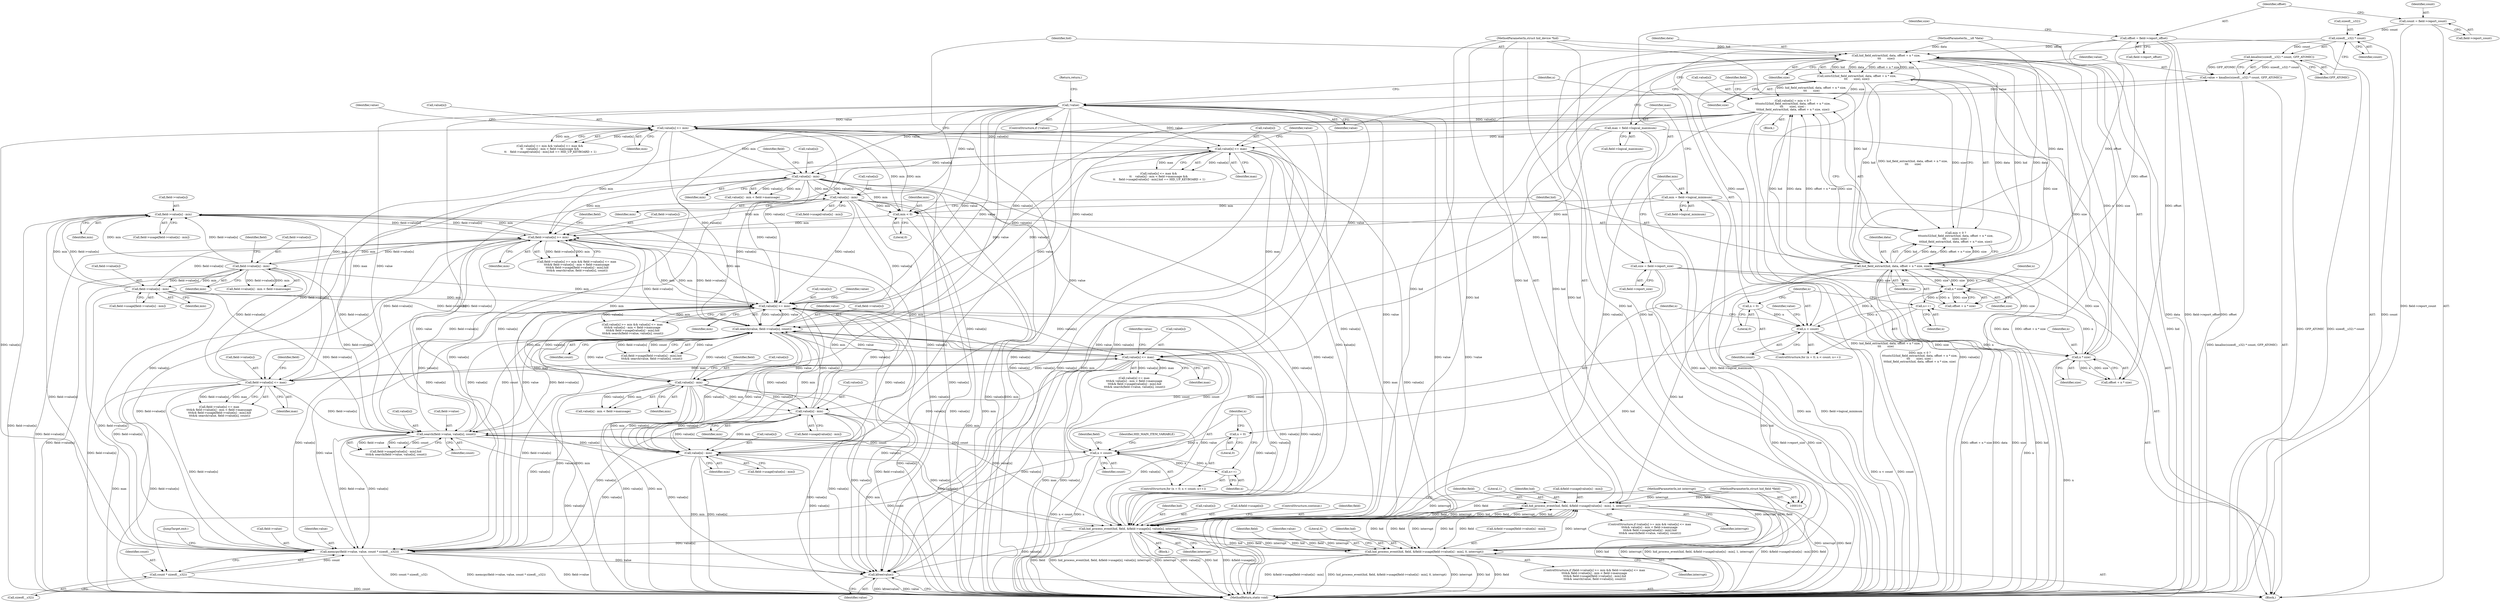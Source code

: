 digraph "0_linux_50220dead1650609206efe91f0cc116132d59b3f@API" {
"1000402" [label="(Call,kfree(value))"];
"1000392" [label="(Call,memcpy(field->value, value, count * sizeof(__s32)))"];
"1000325" [label="(Call,field->value[n] - min)"];
"1000285" [label="(Call,field->value[n] - min)"];
"1000276" [label="(Call,field->value[n] <= max)"];
"1000268" [label="(Call,field->value[n] >= min)"];
"1000309" [label="(Call,search(value, field->value[n], count))"];
"1000342" [label="(Call,value[n] <= max)"];
"1000148" [label="(Call,!value)"];
"1000139" [label="(Call,value = kmalloc(sizeof(__s32) * count, GFP_ATOMIC))"];
"1000141" [label="(Call,kmalloc(sizeof(__s32) * count, GFP_ATOMIC))"];
"1000142" [label="(Call,sizeof(__s32) * count)"];
"1000109" [label="(Call,count = field->report_count)"];
"1000336" [label="(Call,value[n] >= min)"];
"1000363" [label="(Call,value[n] - min)"];
"1000349" [label="(Call,value[n] - min)"];
"1000225" [label="(Call,value[n] - min)"];
"1000211" [label="(Call,value[n] - min)"];
"1000204" [label="(Call,value[n] <= max)"];
"1000198" [label="(Call,value[n] >= min)"];
"1000161" [label="(Call,value[n] = min < 0 ?\n\t\t\tsnto32(hid_field_extract(hid, data, offset + n * size,\n\t\t\t       size), size) :\n\t\t\thid_field_extract(hid, data, offset + n * size, size))"];
"1000169" [label="(Call,snto32(hid_field_extract(hid, data, offset + n * size,\n\t\t\t       size), size))"];
"1000170" [label="(Call,hid_field_extract(hid, data, offset + n * size,\n\t\t\t       size))"];
"1000180" [label="(Call,hid_field_extract(hid, data, offset + n * size, size))"];
"1000102" [label="(MethodParameterIn,struct hid_device *hid)"];
"1000104" [label="(MethodParameterIn,__u8 *data)"];
"1000115" [label="(Call,offset = field->report_offset)"];
"1000185" [label="(Call,n * size)"];
"1000155" [label="(Call,n < count)"];
"1000158" [label="(Call,n++)"];
"1000175" [label="(Call,n * size)"];
"1000121" [label="(Call,size = field->report_size)"];
"1000152" [label="(Call,n = 0)"];
"1000166" [label="(Call,min < 0)"];
"1000127" [label="(Call,min = field->logical_minimum)"];
"1000133" [label="(Call,max = field->logical_maximum)"];
"1000369" [label="(Call,search(field->value, value[n], count))"];
"1000301" [label="(Call,field->value[n] - min)"];
"1000239" [label="(Call,n < count)"];
"1000236" [label="(Call,n = 0)"];
"1000242" [label="(Call,n++)"];
"1000252" [label="(Call,hid_process_event(hid, field, &field->usage[n], value[n], interrupt))"];
"1000377" [label="(Call,hid_process_event(hid, field, &field->usage[value[n] - min], 1, interrupt))"];
"1000317" [label="(Call,hid_process_event(hid, field, &field->usage[field->value[n] - min], 0, interrupt))"];
"1000103" [label="(MethodParameterIn,struct hid_field *field)"];
"1000105" [label="(MethodParameterIn,int interrupt)"];
"1000385" [label="(Call,value[n] - min)"];
"1000397" [label="(Call,count * sizeof(__s32))"];
"1000204" [label="(Call,value[n] <= max)"];
"1000104" [label="(MethodParameterIn,__u8 *data)"];
"1000110" [label="(Identifier,count)"];
"1000340" [label="(Identifier,min)"];
"1000225" [label="(Call,value[n] - min)"];
"1000276" [label="(Call,field->value[n] <= max)"];
"1000172" [label="(Identifier,data)"];
"1000178" [label="(Identifier,size)"];
"1000103" [label="(MethodParameterIn,struct hid_field *field)"];
"1000268" [label="(Call,field->value[n] >= min)"];
"1000180" [label="(Call,hid_field_extract(hid, data, offset + n * size, size))"];
"1000251" [label="(Block,)"];
"1000105" [label="(MethodParameterIn,int interrupt)"];
"1000162" [label="(Call,value[n])"];
"1000351" [label="(Identifier,value)"];
"1000116" [label="(Identifier,offset)"];
"1000194" [label="(Identifier,field)"];
"1000175" [label="(Call,n * size)"];
"1000198" [label="(Call,value[n] >= min)"];
"1000215" [label="(Identifier,min)"];
"1000122" [label="(Identifier,size)"];
"1000176" [label="(Identifier,n)"];
"1000242" [label="(Call,n++)"];
"1000334" [label="(ControlStructure,if (value[n] >= min && value[n] <= max\n\t\t\t&& value[n] - min < field->maxusage\n \t\t\t&& field->usage[value[n] - min].hid\n \t\t\t&& search(field->value, value[n], count)))"];
"1000378" [label="(Identifier,hid)"];
"1000150" [label="(Return,return;)"];
"1000397" [label="(Call,count * sizeof(__s32))"];
"1000212" [label="(Call,value[n])"];
"1000253" [label="(Identifier,hid)"];
"1000188" [label="(Identifier,size)"];
"1000355" [label="(Identifier,field)"];
"1000181" [label="(Identifier,hid)"];
"1000403" [label="(Identifier,value)"];
"1000311" [label="(Call,field->value[n])"];
"1000321" [label="(Call,field->usage[field->value[n] - min])"];
"1000226" [label="(Call,value[n])"];
"1000275" [label="(Call,field->value[n] <= max\n\t\t\t&& field->value[n] - min < field->maxusage\n \t\t\t&& field->usage[field->value[n] - min].hid\n \t\t\t&& search(value, field->value[n], count))"];
"1000285" [label="(Call,field->value[n] - min)"];
"1000377" [label="(Call,hid_process_event(hid, field, &field->usage[value[n] - min], 1, interrupt))"];
"1000154" [label="(Literal,0)"];
"1000182" [label="(Identifier,data)"];
"1000320" [label="(Call,&field->usage[field->value[n] - min])"];
"1000152" [label="(Call,n = 0)"];
"1000243" [label="(Identifier,n)"];
"1000316" [label="(Identifier,count)"];
"1000367" [label="(Identifier,min)"];
"1000165" [label="(Call,min < 0 ?\n\t\t\tsnto32(hid_field_extract(hid, data, offset + n * size,\n\t\t\t       size), size) :\n\t\t\thid_field_extract(hid, data, offset + n * size, size))"];
"1000240" [label="(Identifier,n)"];
"1000309" [label="(Call,search(value, field->value[n], count))"];
"1000331" [label="(Identifier,min)"];
"1000247" [label="(Identifier,HID_MAIN_ITEM_VARIABLE)"];
"1000279" [label="(Identifier,field)"];
"1000121" [label="(Call,size = field->report_size)"];
"1000342" [label="(Call,value[n] <= max)"];
"1000151" [label="(ControlStructure,for (n = 0; n < count; n++))"];
"1000148" [label="(Call,!value)"];
"1000147" [label="(ControlStructure,if (!value))"];
"1000239" [label="(Call,n < count)"];
"1000319" [label="(Identifier,field)"];
"1000326" [label="(Call,field->value[n])"];
"1000145" [label="(Identifier,count)"];
"1000106" [label="(Block,)"];
"1000359" [label="(Call,field->usage[value[n] - min])"];
"1000177" [label="(Identifier,size)"];
"1000146" [label="(Identifier,GFP_ATOMIC)"];
"1000115" [label="(Call,offset = field->report_offset)"];
"1000401" [label="(JumpTarget,exit:)"];
"1000168" [label="(Literal,0)"];
"1000357" [label="(Call,field->usage[value[n] - min].hid\n \t\t\t&& search(field->value, value[n], count))"];
"1000161" [label="(Call,value[n] = min < 0 ?\n\t\t\tsnto32(hid_field_extract(hid, data, offset + n * size,\n\t\t\t       size), size) :\n\t\t\thid_field_extract(hid, data, offset + n * size, size))"];
"1000286" [label="(Call,field->value[n])"];
"1000156" [label="(Identifier,n)"];
"1000111" [label="(Call,field->report_count)"];
"1000133" [label="(Call,max = field->logical_maximum)"];
"1000269" [label="(Call,field->value[n])"];
"1000149" [label="(Identifier,value)"];
"1000370" [label="(Call,field->value)"];
"1000139" [label="(Call,value = kmalloc(sizeof(__s32) * count, GFP_ATOMIC))"];
"1000267" [label="(Call,field->value[n] >= min && field->value[n] <= max\n\t\t\t&& field->value[n] - min < field->maxusage\n \t\t\t&& field->usage[field->value[n] - min].hid\n \t\t\t&& search(value, field->value[n], count))"];
"1000338" [label="(Identifier,value)"];
"1000163" [label="(Identifier,value)"];
"1000392" [label="(Call,memcpy(field->value, value, count * sizeof(__s32)))"];
"1000155" [label="(Call,n < count)"];
"1000203" [label="(Call,value[n] <= max &&\n\t\t    value[n] - min < field->maxusage &&\n \t\t    field->usage[value[n] - min].hid == HID_UP_KEYBOARD + 1)"];
"1000350" [label="(Call,value[n])"];
"1000297" [label="(Call,field->usage[field->value[n] - min])"];
"1000396" [label="(Identifier,value)"];
"1000295" [label="(Call,field->usage[field->value[n] - min].hid\n \t\t\t&& search(value, field->value[n], count))"];
"1000332" [label="(Literal,0)"];
"1000333" [label="(Identifier,interrupt)"];
"1000206" [label="(Identifier,value)"];
"1000318" [label="(Identifier,hid)"];
"1000153" [label="(Identifier,n)"];
"1000236" [label="(Call,n = 0)"];
"1000277" [label="(Call,field->value[n])"];
"1000187" [label="(Identifier,size)"];
"1000343" [label="(Call,value[n])"];
"1000282" [label="(Identifier,max)"];
"1000158" [label="(Call,n++)"];
"1000363" [label="(Call,value[n] - min)"];
"1000335" [label="(Call,value[n] >= min && value[n] <= max\n\t\t\t&& value[n] - min < field->maxusage\n \t\t\t&& field->usage[value[n] - min].hid\n \t\t\t&& search(field->value, value[n], count))"];
"1000274" [label="(Identifier,min)"];
"1000380" [label="(Call,&field->usage[value[n] - min])"];
"1000221" [label="(Call,field->usage[value[n] - min])"];
"1000140" [label="(Identifier,value)"];
"1000171" [label="(Identifier,hid)"];
"1000266" [label="(ControlStructure,if (field->value[n] >= min && field->value[n] <= max\n\t\t\t&& field->value[n] - min < field->maxusage\n \t\t\t&& field->usage[field->value[n] - min].hid\n \t\t\t&& search(value, field->value[n], count)))"];
"1000235" [label="(ControlStructure,for (n = 0; n < count; n++))"];
"1000325" [label="(Call,field->value[n] - min)"];
"1000129" [label="(Call,field->logical_minimum)"];
"1000238" [label="(Literal,0)"];
"1000135" [label="(Call,field->logical_maximum)"];
"1000376" [label="(Identifier,count)"];
"1000261" [label="(Call,value[n])"];
"1000353" [label="(Identifier,min)"];
"1000197" [label="(Call,value[n] >= min && value[n] <= max &&\n\t\t    value[n] - min < field->maxusage &&\n \t\t    field->usage[value[n] - min].hid == HID_UP_KEYBOARD + 1)"];
"1000307" [label="(Identifier,min)"];
"1000369" [label="(Call,search(field->value, value[n], count))"];
"1000264" [label="(Identifier,interrupt)"];
"1000117" [label="(Call,field->report_offset)"];
"1000229" [label="(Identifier,min)"];
"1000166" [label="(Call,min < 0)"];
"1000398" [label="(Identifier,count)"];
"1000348" [label="(Call,value[n] - min < field->maxusage)"];
"1000341" [label="(Call,value[n] <= max\n\t\t\t&& value[n] - min < field->maxusage\n \t\t\t&& field->usage[value[n] - min].hid\n \t\t\t&& search(field->value, value[n], count))"];
"1000143" [label="(Call,sizeof(__s32))"];
"1000170" [label="(Call,hid_field_extract(hid, data, offset + n * size,\n\t\t\t       size))"];
"1000293" [label="(Identifier,field)"];
"1000186" [label="(Identifier,n)"];
"1000128" [label="(Identifier,min)"];
"1000389" [label="(Identifier,min)"];
"1000379" [label="(Identifier,field)"];
"1000160" [label="(Block,)"];
"1000301" [label="(Call,field->value[n] - min)"];
"1000241" [label="(Identifier,count)"];
"1000346" [label="(Identifier,max)"];
"1000208" [label="(Identifier,max)"];
"1000381" [label="(Call,field->usage[value[n] - min])"];
"1000349" [label="(Call,value[n] - min)"];
"1000185" [label="(Call,n * size)"];
"1000157" [label="(Identifier,count)"];
"1000211" [label="(Call,value[n] - min)"];
"1000179" [label="(Identifier,size)"];
"1000394" [label="(Identifier,field)"];
"1000393" [label="(Call,field->value)"];
"1000288" [label="(Identifier,field)"];
"1000183" [label="(Call,offset + n * size)"];
"1000317" [label="(Call,hid_process_event(hid, field, &field->usage[field->value[n] - min], 0, interrupt))"];
"1000373" [label="(Call,value[n])"];
"1000255" [label="(Call,&field->usage[n])"];
"1000336" [label="(Call,value[n] >= min)"];
"1000402" [label="(Call,kfree(value))"];
"1000291" [label="(Identifier,min)"];
"1000399" [label="(Call,sizeof(__s32))"];
"1000310" [label="(Identifier,value)"];
"1000265" [label="(ControlStructure,continue;)"];
"1000202" [label="(Identifier,min)"];
"1000169" [label="(Call,snto32(hid_field_extract(hid, data, offset + n * size,\n\t\t\t       size), size))"];
"1000199" [label="(Call,value[n])"];
"1000404" [label="(MethodReturn,static void)"];
"1000205" [label="(Call,value[n])"];
"1000386" [label="(Call,value[n])"];
"1000284" [label="(Call,field->value[n] - min < field->maxusage)"];
"1000102" [label="(MethodParameterIn,struct hid_device *hid)"];
"1000391" [label="(Identifier,interrupt)"];
"1000390" [label="(Literal,1)"];
"1000337" [label="(Call,value[n])"];
"1000210" [label="(Call,value[n] - min < field->maxusage)"];
"1000237" [label="(Identifier,n)"];
"1000142" [label="(Call,sizeof(__s32) * count)"];
"1000159" [label="(Identifier,n)"];
"1000344" [label="(Identifier,value)"];
"1000127" [label="(Call,min = field->logical_minimum)"];
"1000109" [label="(Call,count = field->report_count)"];
"1000252" [label="(Call,hid_process_event(hid, field, &field->usage[n], value[n], interrupt))"];
"1000217" [label="(Identifier,field)"];
"1000213" [label="(Identifier,value)"];
"1000123" [label="(Call,field->report_size)"];
"1000141" [label="(Call,kmalloc(sizeof(__s32) * count, GFP_ATOMIC))"];
"1000302" [label="(Call,field->value[n])"];
"1000254" [label="(Identifier,field)"];
"1000385" [label="(Call,value[n] - min)"];
"1000173" [label="(Call,offset + n * size)"];
"1000167" [label="(Identifier,min)"];
"1000364" [label="(Call,value[n])"];
"1000134" [label="(Identifier,max)"];
"1000402" -> "1000106"  [label="AST: "];
"1000402" -> "1000403"  [label="CFG: "];
"1000403" -> "1000402"  [label="AST: "];
"1000404" -> "1000402"  [label="CFG: "];
"1000402" -> "1000404"  [label="DDG: kfree(value)"];
"1000402" -> "1000404"  [label="DDG: value"];
"1000392" -> "1000402"  [label="DDG: value"];
"1000342" -> "1000402"  [label="DDG: value[n]"];
"1000363" -> "1000402"  [label="DDG: value[n]"];
"1000225" -> "1000402"  [label="DDG: value[n]"];
"1000349" -> "1000402"  [label="DDG: value[n]"];
"1000211" -> "1000402"  [label="DDG: value[n]"];
"1000198" -> "1000402"  [label="DDG: value[n]"];
"1000204" -> "1000402"  [label="DDG: value[n]"];
"1000161" -> "1000402"  [label="DDG: value[n]"];
"1000336" -> "1000402"  [label="DDG: value[n]"];
"1000369" -> "1000402"  [label="DDG: value[n]"];
"1000148" -> "1000402"  [label="DDG: value"];
"1000252" -> "1000402"  [label="DDG: value[n]"];
"1000385" -> "1000402"  [label="DDG: value[n]"];
"1000392" -> "1000106"  [label="AST: "];
"1000392" -> "1000397"  [label="CFG: "];
"1000393" -> "1000392"  [label="AST: "];
"1000396" -> "1000392"  [label="AST: "];
"1000397" -> "1000392"  [label="AST: "];
"1000401" -> "1000392"  [label="CFG: "];
"1000392" -> "1000404"  [label="DDG: count * sizeof(__s32)"];
"1000392" -> "1000404"  [label="DDG: memcpy(field->value, value, count * sizeof(__s32))"];
"1000392" -> "1000404"  [label="DDG: field->value"];
"1000325" -> "1000392"  [label="DDG: field->value[n]"];
"1000285" -> "1000392"  [label="DDG: field->value[n]"];
"1000369" -> "1000392"  [label="DDG: field->value"];
"1000369" -> "1000392"  [label="DDG: value[n]"];
"1000309" -> "1000392"  [label="DDG: field->value[n]"];
"1000309" -> "1000392"  [label="DDG: value"];
"1000268" -> "1000392"  [label="DDG: field->value[n]"];
"1000301" -> "1000392"  [label="DDG: field->value[n]"];
"1000276" -> "1000392"  [label="DDG: field->value[n]"];
"1000342" -> "1000392"  [label="DDG: value[n]"];
"1000363" -> "1000392"  [label="DDG: value[n]"];
"1000225" -> "1000392"  [label="DDG: value[n]"];
"1000349" -> "1000392"  [label="DDG: value[n]"];
"1000211" -> "1000392"  [label="DDG: value[n]"];
"1000198" -> "1000392"  [label="DDG: value[n]"];
"1000204" -> "1000392"  [label="DDG: value[n]"];
"1000161" -> "1000392"  [label="DDG: value[n]"];
"1000336" -> "1000392"  [label="DDG: value[n]"];
"1000148" -> "1000392"  [label="DDG: value"];
"1000252" -> "1000392"  [label="DDG: value[n]"];
"1000385" -> "1000392"  [label="DDG: value[n]"];
"1000397" -> "1000392"  [label="DDG: count"];
"1000325" -> "1000321"  [label="AST: "];
"1000325" -> "1000331"  [label="CFG: "];
"1000326" -> "1000325"  [label="AST: "];
"1000331" -> "1000325"  [label="AST: "];
"1000321" -> "1000325"  [label="CFG: "];
"1000325" -> "1000404"  [label="DDG: field->value[n]"];
"1000325" -> "1000268"  [label="DDG: field->value[n]"];
"1000285" -> "1000325"  [label="DDG: field->value[n]"];
"1000285" -> "1000325"  [label="DDG: min"];
"1000309" -> "1000325"  [label="DDG: field->value[n]"];
"1000268" -> "1000325"  [label="DDG: field->value[n]"];
"1000268" -> "1000325"  [label="DDG: min"];
"1000301" -> "1000325"  [label="DDG: field->value[n]"];
"1000301" -> "1000325"  [label="DDG: min"];
"1000276" -> "1000325"  [label="DDG: field->value[n]"];
"1000325" -> "1000336"  [label="DDG: min"];
"1000325" -> "1000369"  [label="DDG: field->value[n]"];
"1000285" -> "1000284"  [label="AST: "];
"1000285" -> "1000291"  [label="CFG: "];
"1000286" -> "1000285"  [label="AST: "];
"1000291" -> "1000285"  [label="AST: "];
"1000293" -> "1000285"  [label="CFG: "];
"1000285" -> "1000404"  [label="DDG: field->value[n]"];
"1000285" -> "1000268"  [label="DDG: field->value[n]"];
"1000285" -> "1000284"  [label="DDG: field->value[n]"];
"1000285" -> "1000284"  [label="DDG: min"];
"1000276" -> "1000285"  [label="DDG: field->value[n]"];
"1000268" -> "1000285"  [label="DDG: min"];
"1000285" -> "1000301"  [label="DDG: field->value[n]"];
"1000285" -> "1000301"  [label="DDG: min"];
"1000285" -> "1000336"  [label="DDG: min"];
"1000285" -> "1000369"  [label="DDG: field->value[n]"];
"1000276" -> "1000275"  [label="AST: "];
"1000276" -> "1000282"  [label="CFG: "];
"1000277" -> "1000276"  [label="AST: "];
"1000282" -> "1000276"  [label="AST: "];
"1000288" -> "1000276"  [label="CFG: "];
"1000275" -> "1000276"  [label="CFG: "];
"1000276" -> "1000404"  [label="DDG: max"];
"1000276" -> "1000404"  [label="DDG: field->value[n]"];
"1000276" -> "1000268"  [label="DDG: field->value[n]"];
"1000276" -> "1000275"  [label="DDG: field->value[n]"];
"1000276" -> "1000275"  [label="DDG: max"];
"1000268" -> "1000276"  [label="DDG: field->value[n]"];
"1000133" -> "1000276"  [label="DDG: max"];
"1000204" -> "1000276"  [label="DDG: max"];
"1000342" -> "1000276"  [label="DDG: max"];
"1000276" -> "1000342"  [label="DDG: max"];
"1000276" -> "1000369"  [label="DDG: field->value[n]"];
"1000268" -> "1000267"  [label="AST: "];
"1000268" -> "1000274"  [label="CFG: "];
"1000269" -> "1000268"  [label="AST: "];
"1000274" -> "1000268"  [label="AST: "];
"1000279" -> "1000268"  [label="CFG: "];
"1000267" -> "1000268"  [label="CFG: "];
"1000268" -> "1000404"  [label="DDG: field->value[n]"];
"1000268" -> "1000267"  [label="DDG: field->value[n]"];
"1000268" -> "1000267"  [label="DDG: min"];
"1000309" -> "1000268"  [label="DDG: field->value[n]"];
"1000301" -> "1000268"  [label="DDG: field->value[n]"];
"1000385" -> "1000268"  [label="DDG: min"];
"1000349" -> "1000268"  [label="DDG: min"];
"1000363" -> "1000268"  [label="DDG: min"];
"1000336" -> "1000268"  [label="DDG: min"];
"1000211" -> "1000268"  [label="DDG: min"];
"1000127" -> "1000268"  [label="DDG: min"];
"1000198" -> "1000268"  [label="DDG: min"];
"1000225" -> "1000268"  [label="DDG: min"];
"1000166" -> "1000268"  [label="DDG: min"];
"1000268" -> "1000336"  [label="DDG: min"];
"1000268" -> "1000369"  [label="DDG: field->value[n]"];
"1000309" -> "1000295"  [label="AST: "];
"1000309" -> "1000316"  [label="CFG: "];
"1000310" -> "1000309"  [label="AST: "];
"1000311" -> "1000309"  [label="AST: "];
"1000316" -> "1000309"  [label="AST: "];
"1000295" -> "1000309"  [label="CFG: "];
"1000309" -> "1000404"  [label="DDG: field->value[n]"];
"1000309" -> "1000239"  [label="DDG: count"];
"1000309" -> "1000252"  [label="DDG: value"];
"1000309" -> "1000295"  [label="DDG: value"];
"1000309" -> "1000295"  [label="DDG: field->value[n]"];
"1000309" -> "1000295"  [label="DDG: count"];
"1000342" -> "1000309"  [label="DDG: value[n]"];
"1000363" -> "1000309"  [label="DDG: value[n]"];
"1000225" -> "1000309"  [label="DDG: value[n]"];
"1000349" -> "1000309"  [label="DDG: value[n]"];
"1000211" -> "1000309"  [label="DDG: value[n]"];
"1000198" -> "1000309"  [label="DDG: value[n]"];
"1000204" -> "1000309"  [label="DDG: value[n]"];
"1000161" -> "1000309"  [label="DDG: value[n]"];
"1000336" -> "1000309"  [label="DDG: value[n]"];
"1000369" -> "1000309"  [label="DDG: value[n]"];
"1000148" -> "1000309"  [label="DDG: value"];
"1000252" -> "1000309"  [label="DDG: value[n]"];
"1000385" -> "1000309"  [label="DDG: value[n]"];
"1000301" -> "1000309"  [label="DDG: field->value[n]"];
"1000239" -> "1000309"  [label="DDG: count"];
"1000309" -> "1000336"  [label="DDG: value"];
"1000309" -> "1000342"  [label="DDG: value"];
"1000309" -> "1000349"  [label="DDG: value"];
"1000309" -> "1000363"  [label="DDG: value"];
"1000309" -> "1000369"  [label="DDG: field->value[n]"];
"1000309" -> "1000369"  [label="DDG: value"];
"1000309" -> "1000369"  [label="DDG: count"];
"1000309" -> "1000385"  [label="DDG: value"];
"1000342" -> "1000341"  [label="AST: "];
"1000342" -> "1000346"  [label="CFG: "];
"1000343" -> "1000342"  [label="AST: "];
"1000346" -> "1000342"  [label="AST: "];
"1000351" -> "1000342"  [label="CFG: "];
"1000341" -> "1000342"  [label="CFG: "];
"1000342" -> "1000404"  [label="DDG: value[n]"];
"1000342" -> "1000404"  [label="DDG: max"];
"1000342" -> "1000252"  [label="DDG: value[n]"];
"1000342" -> "1000336"  [label="DDG: value[n]"];
"1000342" -> "1000341"  [label="DDG: value[n]"];
"1000342" -> "1000341"  [label="DDG: max"];
"1000148" -> "1000342"  [label="DDG: value"];
"1000336" -> "1000342"  [label="DDG: value[n]"];
"1000133" -> "1000342"  [label="DDG: max"];
"1000204" -> "1000342"  [label="DDG: max"];
"1000342" -> "1000349"  [label="DDG: value[n]"];
"1000342" -> "1000385"  [label="DDG: value[n]"];
"1000148" -> "1000147"  [label="AST: "];
"1000148" -> "1000149"  [label="CFG: "];
"1000149" -> "1000148"  [label="AST: "];
"1000150" -> "1000148"  [label="CFG: "];
"1000153" -> "1000148"  [label="CFG: "];
"1000148" -> "1000404"  [label="DDG: value"];
"1000148" -> "1000404"  [label="DDG: !value"];
"1000139" -> "1000148"  [label="DDG: value"];
"1000148" -> "1000198"  [label="DDG: value"];
"1000148" -> "1000204"  [label="DDG: value"];
"1000148" -> "1000211"  [label="DDG: value"];
"1000148" -> "1000225"  [label="DDG: value"];
"1000148" -> "1000252"  [label="DDG: value"];
"1000148" -> "1000336"  [label="DDG: value"];
"1000148" -> "1000349"  [label="DDG: value"];
"1000148" -> "1000363"  [label="DDG: value"];
"1000148" -> "1000369"  [label="DDG: value"];
"1000148" -> "1000385"  [label="DDG: value"];
"1000139" -> "1000106"  [label="AST: "];
"1000139" -> "1000141"  [label="CFG: "];
"1000140" -> "1000139"  [label="AST: "];
"1000141" -> "1000139"  [label="AST: "];
"1000149" -> "1000139"  [label="CFG: "];
"1000139" -> "1000404"  [label="DDG: kmalloc(sizeof(__s32) * count, GFP_ATOMIC)"];
"1000141" -> "1000139"  [label="DDG: sizeof(__s32) * count"];
"1000141" -> "1000139"  [label="DDG: GFP_ATOMIC"];
"1000141" -> "1000146"  [label="CFG: "];
"1000142" -> "1000141"  [label="AST: "];
"1000146" -> "1000141"  [label="AST: "];
"1000141" -> "1000404"  [label="DDG: sizeof(__s32) * count"];
"1000141" -> "1000404"  [label="DDG: GFP_ATOMIC"];
"1000142" -> "1000141"  [label="DDG: count"];
"1000142" -> "1000145"  [label="CFG: "];
"1000143" -> "1000142"  [label="AST: "];
"1000145" -> "1000142"  [label="AST: "];
"1000146" -> "1000142"  [label="CFG: "];
"1000142" -> "1000404"  [label="DDG: count"];
"1000109" -> "1000142"  [label="DDG: count"];
"1000142" -> "1000155"  [label="DDG: count"];
"1000109" -> "1000106"  [label="AST: "];
"1000109" -> "1000111"  [label="CFG: "];
"1000110" -> "1000109"  [label="AST: "];
"1000111" -> "1000109"  [label="AST: "];
"1000116" -> "1000109"  [label="CFG: "];
"1000109" -> "1000404"  [label="DDG: field->report_count"];
"1000336" -> "1000335"  [label="AST: "];
"1000336" -> "1000340"  [label="CFG: "];
"1000337" -> "1000336"  [label="AST: "];
"1000340" -> "1000336"  [label="AST: "];
"1000344" -> "1000336"  [label="CFG: "];
"1000335" -> "1000336"  [label="CFG: "];
"1000336" -> "1000404"  [label="DDG: min"];
"1000336" -> "1000404"  [label="DDG: value[n]"];
"1000336" -> "1000252"  [label="DDG: value[n]"];
"1000336" -> "1000335"  [label="DDG: value[n]"];
"1000336" -> "1000335"  [label="DDG: min"];
"1000363" -> "1000336"  [label="DDG: value[n]"];
"1000225" -> "1000336"  [label="DDG: value[n]"];
"1000349" -> "1000336"  [label="DDG: value[n]"];
"1000211" -> "1000336"  [label="DDG: value[n]"];
"1000198" -> "1000336"  [label="DDG: value[n]"];
"1000204" -> "1000336"  [label="DDG: value[n]"];
"1000161" -> "1000336"  [label="DDG: value[n]"];
"1000369" -> "1000336"  [label="DDG: value[n]"];
"1000252" -> "1000336"  [label="DDG: value[n]"];
"1000385" -> "1000336"  [label="DDG: value[n]"];
"1000301" -> "1000336"  [label="DDG: min"];
"1000336" -> "1000349"  [label="DDG: min"];
"1000336" -> "1000385"  [label="DDG: value[n]"];
"1000336" -> "1000385"  [label="DDG: min"];
"1000363" -> "1000359"  [label="AST: "];
"1000363" -> "1000367"  [label="CFG: "];
"1000364" -> "1000363"  [label="AST: "];
"1000367" -> "1000363"  [label="AST: "];
"1000359" -> "1000363"  [label="CFG: "];
"1000363" -> "1000404"  [label="DDG: value[n]"];
"1000363" -> "1000404"  [label="DDG: min"];
"1000363" -> "1000252"  [label="DDG: value[n]"];
"1000349" -> "1000363"  [label="DDG: value[n]"];
"1000349" -> "1000363"  [label="DDG: min"];
"1000363" -> "1000369"  [label="DDG: value[n]"];
"1000363" -> "1000385"  [label="DDG: value[n]"];
"1000363" -> "1000385"  [label="DDG: min"];
"1000349" -> "1000348"  [label="AST: "];
"1000349" -> "1000353"  [label="CFG: "];
"1000350" -> "1000349"  [label="AST: "];
"1000353" -> "1000349"  [label="AST: "];
"1000355" -> "1000349"  [label="CFG: "];
"1000349" -> "1000404"  [label="DDG: min"];
"1000349" -> "1000404"  [label="DDG: value[n]"];
"1000349" -> "1000252"  [label="DDG: value[n]"];
"1000349" -> "1000348"  [label="DDG: value[n]"];
"1000349" -> "1000348"  [label="DDG: min"];
"1000349" -> "1000385"  [label="DDG: value[n]"];
"1000349" -> "1000385"  [label="DDG: min"];
"1000225" -> "1000221"  [label="AST: "];
"1000225" -> "1000229"  [label="CFG: "];
"1000226" -> "1000225"  [label="AST: "];
"1000229" -> "1000225"  [label="AST: "];
"1000221" -> "1000225"  [label="CFG: "];
"1000225" -> "1000404"  [label="DDG: value[n]"];
"1000225" -> "1000404"  [label="DDG: min"];
"1000225" -> "1000166"  [label="DDG: min"];
"1000211" -> "1000225"  [label="DDG: value[n]"];
"1000211" -> "1000225"  [label="DDG: min"];
"1000225" -> "1000252"  [label="DDG: value[n]"];
"1000211" -> "1000210"  [label="AST: "];
"1000211" -> "1000215"  [label="CFG: "];
"1000212" -> "1000211"  [label="AST: "];
"1000215" -> "1000211"  [label="AST: "];
"1000217" -> "1000211"  [label="CFG: "];
"1000211" -> "1000404"  [label="DDG: value[n]"];
"1000211" -> "1000404"  [label="DDG: min"];
"1000211" -> "1000166"  [label="DDG: min"];
"1000211" -> "1000210"  [label="DDG: value[n]"];
"1000211" -> "1000210"  [label="DDG: min"];
"1000204" -> "1000211"  [label="DDG: value[n]"];
"1000198" -> "1000211"  [label="DDG: min"];
"1000211" -> "1000252"  [label="DDG: value[n]"];
"1000204" -> "1000203"  [label="AST: "];
"1000204" -> "1000208"  [label="CFG: "];
"1000205" -> "1000204"  [label="AST: "];
"1000208" -> "1000204"  [label="AST: "];
"1000213" -> "1000204"  [label="CFG: "];
"1000203" -> "1000204"  [label="CFG: "];
"1000204" -> "1000404"  [label="DDG: max"];
"1000204" -> "1000404"  [label="DDG: value[n]"];
"1000204" -> "1000203"  [label="DDG: value[n]"];
"1000204" -> "1000203"  [label="DDG: max"];
"1000198" -> "1000204"  [label="DDG: value[n]"];
"1000133" -> "1000204"  [label="DDG: max"];
"1000204" -> "1000252"  [label="DDG: value[n]"];
"1000198" -> "1000197"  [label="AST: "];
"1000198" -> "1000202"  [label="CFG: "];
"1000199" -> "1000198"  [label="AST: "];
"1000202" -> "1000198"  [label="AST: "];
"1000206" -> "1000198"  [label="CFG: "];
"1000197" -> "1000198"  [label="CFG: "];
"1000198" -> "1000404"  [label="DDG: value[n]"];
"1000198" -> "1000404"  [label="DDG: min"];
"1000198" -> "1000166"  [label="DDG: min"];
"1000198" -> "1000197"  [label="DDG: value[n]"];
"1000198" -> "1000197"  [label="DDG: min"];
"1000161" -> "1000198"  [label="DDG: value[n]"];
"1000166" -> "1000198"  [label="DDG: min"];
"1000198" -> "1000252"  [label="DDG: value[n]"];
"1000161" -> "1000160"  [label="AST: "];
"1000161" -> "1000165"  [label="CFG: "];
"1000162" -> "1000161"  [label="AST: "];
"1000165" -> "1000161"  [label="AST: "];
"1000194" -> "1000161"  [label="CFG: "];
"1000161" -> "1000404"  [label="DDG: value[n]"];
"1000161" -> "1000404"  [label="DDG: min < 0 ?\n\t\t\tsnto32(hid_field_extract(hid, data, offset + n * size,\n\t\t\t       size), size) :\n\t\t\thid_field_extract(hid, data, offset + n * size, size)"];
"1000169" -> "1000161"  [label="DDG: hid_field_extract(hid, data, offset + n * size,\n\t\t\t       size)"];
"1000169" -> "1000161"  [label="DDG: size"];
"1000180" -> "1000161"  [label="DDG: hid"];
"1000180" -> "1000161"  [label="DDG: data"];
"1000180" -> "1000161"  [label="DDG: offset + n * size"];
"1000180" -> "1000161"  [label="DDG: size"];
"1000161" -> "1000252"  [label="DDG: value[n]"];
"1000169" -> "1000165"  [label="AST: "];
"1000169" -> "1000179"  [label="CFG: "];
"1000170" -> "1000169"  [label="AST: "];
"1000179" -> "1000169"  [label="AST: "];
"1000165" -> "1000169"  [label="CFG: "];
"1000169" -> "1000404"  [label="DDG: size"];
"1000169" -> "1000404"  [label="DDG: hid_field_extract(hid, data, offset + n * size,\n\t\t\t       size)"];
"1000169" -> "1000165"  [label="DDG: hid_field_extract(hid, data, offset + n * size,\n\t\t\t       size)"];
"1000169" -> "1000165"  [label="DDG: size"];
"1000170" -> "1000169"  [label="DDG: hid"];
"1000170" -> "1000169"  [label="DDG: data"];
"1000170" -> "1000169"  [label="DDG: offset + n * size"];
"1000170" -> "1000169"  [label="DDG: size"];
"1000169" -> "1000175"  [label="DDG: size"];
"1000169" -> "1000185"  [label="DDG: size"];
"1000170" -> "1000178"  [label="CFG: "];
"1000171" -> "1000170"  [label="AST: "];
"1000172" -> "1000170"  [label="AST: "];
"1000173" -> "1000170"  [label="AST: "];
"1000178" -> "1000170"  [label="AST: "];
"1000179" -> "1000170"  [label="CFG: "];
"1000170" -> "1000404"  [label="DDG: data"];
"1000170" -> "1000404"  [label="DDG: offset + n * size"];
"1000170" -> "1000404"  [label="DDG: hid"];
"1000180" -> "1000170"  [label="DDG: hid"];
"1000180" -> "1000170"  [label="DDG: data"];
"1000102" -> "1000170"  [label="DDG: hid"];
"1000104" -> "1000170"  [label="DDG: data"];
"1000115" -> "1000170"  [label="DDG: offset"];
"1000175" -> "1000170"  [label="DDG: n"];
"1000175" -> "1000170"  [label="DDG: size"];
"1000170" -> "1000180"  [label="DDG: hid"];
"1000170" -> "1000180"  [label="DDG: data"];
"1000170" -> "1000252"  [label="DDG: hid"];
"1000170" -> "1000317"  [label="DDG: hid"];
"1000170" -> "1000377"  [label="DDG: hid"];
"1000180" -> "1000165"  [label="AST: "];
"1000180" -> "1000188"  [label="CFG: "];
"1000181" -> "1000180"  [label="AST: "];
"1000182" -> "1000180"  [label="AST: "];
"1000183" -> "1000180"  [label="AST: "];
"1000188" -> "1000180"  [label="AST: "];
"1000165" -> "1000180"  [label="CFG: "];
"1000180" -> "1000404"  [label="DDG: data"];
"1000180" -> "1000404"  [label="DDG: size"];
"1000180" -> "1000404"  [label="DDG: hid"];
"1000180" -> "1000404"  [label="DDG: offset + n * size"];
"1000180" -> "1000175"  [label="DDG: size"];
"1000180" -> "1000165"  [label="DDG: hid"];
"1000180" -> "1000165"  [label="DDG: data"];
"1000180" -> "1000165"  [label="DDG: offset + n * size"];
"1000180" -> "1000165"  [label="DDG: size"];
"1000102" -> "1000180"  [label="DDG: hid"];
"1000104" -> "1000180"  [label="DDG: data"];
"1000115" -> "1000180"  [label="DDG: offset"];
"1000185" -> "1000180"  [label="DDG: n"];
"1000185" -> "1000180"  [label="DDG: size"];
"1000180" -> "1000185"  [label="DDG: size"];
"1000180" -> "1000252"  [label="DDG: hid"];
"1000180" -> "1000317"  [label="DDG: hid"];
"1000180" -> "1000377"  [label="DDG: hid"];
"1000102" -> "1000101"  [label="AST: "];
"1000102" -> "1000404"  [label="DDG: hid"];
"1000102" -> "1000252"  [label="DDG: hid"];
"1000102" -> "1000317"  [label="DDG: hid"];
"1000102" -> "1000377"  [label="DDG: hid"];
"1000104" -> "1000101"  [label="AST: "];
"1000104" -> "1000404"  [label="DDG: data"];
"1000115" -> "1000106"  [label="AST: "];
"1000115" -> "1000117"  [label="CFG: "];
"1000116" -> "1000115"  [label="AST: "];
"1000117" -> "1000115"  [label="AST: "];
"1000122" -> "1000115"  [label="CFG: "];
"1000115" -> "1000404"  [label="DDG: field->report_offset"];
"1000115" -> "1000404"  [label="DDG: offset"];
"1000115" -> "1000173"  [label="DDG: offset"];
"1000115" -> "1000183"  [label="DDG: offset"];
"1000185" -> "1000183"  [label="AST: "];
"1000185" -> "1000187"  [label="CFG: "];
"1000186" -> "1000185"  [label="AST: "];
"1000187" -> "1000185"  [label="AST: "];
"1000183" -> "1000185"  [label="CFG: "];
"1000185" -> "1000404"  [label="DDG: n"];
"1000185" -> "1000158"  [label="DDG: n"];
"1000185" -> "1000183"  [label="DDG: n"];
"1000185" -> "1000183"  [label="DDG: size"];
"1000155" -> "1000185"  [label="DDG: n"];
"1000121" -> "1000185"  [label="DDG: size"];
"1000155" -> "1000151"  [label="AST: "];
"1000155" -> "1000157"  [label="CFG: "];
"1000156" -> "1000155"  [label="AST: "];
"1000157" -> "1000155"  [label="AST: "];
"1000163" -> "1000155"  [label="CFG: "];
"1000237" -> "1000155"  [label="CFG: "];
"1000155" -> "1000404"  [label="DDG: count"];
"1000155" -> "1000404"  [label="DDG: n < count"];
"1000158" -> "1000155"  [label="DDG: n"];
"1000152" -> "1000155"  [label="DDG: n"];
"1000155" -> "1000175"  [label="DDG: n"];
"1000155" -> "1000239"  [label="DDG: count"];
"1000158" -> "1000151"  [label="AST: "];
"1000158" -> "1000159"  [label="CFG: "];
"1000159" -> "1000158"  [label="AST: "];
"1000156" -> "1000158"  [label="CFG: "];
"1000175" -> "1000158"  [label="DDG: n"];
"1000175" -> "1000173"  [label="AST: "];
"1000175" -> "1000177"  [label="CFG: "];
"1000176" -> "1000175"  [label="AST: "];
"1000177" -> "1000175"  [label="AST: "];
"1000173" -> "1000175"  [label="CFG: "];
"1000175" -> "1000404"  [label="DDG: n"];
"1000175" -> "1000173"  [label="DDG: n"];
"1000175" -> "1000173"  [label="DDG: size"];
"1000121" -> "1000175"  [label="DDG: size"];
"1000121" -> "1000106"  [label="AST: "];
"1000121" -> "1000123"  [label="CFG: "];
"1000122" -> "1000121"  [label="AST: "];
"1000123" -> "1000121"  [label="AST: "];
"1000128" -> "1000121"  [label="CFG: "];
"1000121" -> "1000404"  [label="DDG: field->report_size"];
"1000121" -> "1000404"  [label="DDG: size"];
"1000152" -> "1000151"  [label="AST: "];
"1000152" -> "1000154"  [label="CFG: "];
"1000153" -> "1000152"  [label="AST: "];
"1000154" -> "1000152"  [label="AST: "];
"1000156" -> "1000152"  [label="CFG: "];
"1000166" -> "1000165"  [label="AST: "];
"1000166" -> "1000168"  [label="CFG: "];
"1000167" -> "1000166"  [label="AST: "];
"1000168" -> "1000166"  [label="AST: "];
"1000171" -> "1000166"  [label="CFG: "];
"1000181" -> "1000166"  [label="CFG: "];
"1000166" -> "1000404"  [label="DDG: min"];
"1000127" -> "1000166"  [label="DDG: min"];
"1000127" -> "1000106"  [label="AST: "];
"1000127" -> "1000129"  [label="CFG: "];
"1000128" -> "1000127"  [label="AST: "];
"1000129" -> "1000127"  [label="AST: "];
"1000134" -> "1000127"  [label="CFG: "];
"1000127" -> "1000404"  [label="DDG: field->logical_minimum"];
"1000127" -> "1000404"  [label="DDG: min"];
"1000133" -> "1000106"  [label="AST: "];
"1000133" -> "1000135"  [label="CFG: "];
"1000134" -> "1000133"  [label="AST: "];
"1000135" -> "1000133"  [label="AST: "];
"1000140" -> "1000133"  [label="CFG: "];
"1000133" -> "1000404"  [label="DDG: max"];
"1000133" -> "1000404"  [label="DDG: field->logical_maximum"];
"1000369" -> "1000357"  [label="AST: "];
"1000369" -> "1000376"  [label="CFG: "];
"1000370" -> "1000369"  [label="AST: "];
"1000373" -> "1000369"  [label="AST: "];
"1000376" -> "1000369"  [label="AST: "];
"1000357" -> "1000369"  [label="CFG: "];
"1000369" -> "1000404"  [label="DDG: value[n]"];
"1000369" -> "1000239"  [label="DDG: count"];
"1000369" -> "1000252"  [label="DDG: value[n]"];
"1000369" -> "1000357"  [label="DDG: field->value"];
"1000369" -> "1000357"  [label="DDG: value[n]"];
"1000369" -> "1000357"  [label="DDG: count"];
"1000301" -> "1000369"  [label="DDG: field->value[n]"];
"1000239" -> "1000369"  [label="DDG: count"];
"1000369" -> "1000385"  [label="DDG: value[n]"];
"1000301" -> "1000297"  [label="AST: "];
"1000301" -> "1000307"  [label="CFG: "];
"1000302" -> "1000301"  [label="AST: "];
"1000307" -> "1000301"  [label="AST: "];
"1000297" -> "1000301"  [label="CFG: "];
"1000301" -> "1000404"  [label="DDG: field->value[n]"];
"1000239" -> "1000235"  [label="AST: "];
"1000239" -> "1000241"  [label="CFG: "];
"1000240" -> "1000239"  [label="AST: "];
"1000241" -> "1000239"  [label="AST: "];
"1000247" -> "1000239"  [label="CFG: "];
"1000394" -> "1000239"  [label="CFG: "];
"1000239" -> "1000404"  [label="DDG: n < count"];
"1000239" -> "1000404"  [label="DDG: n"];
"1000236" -> "1000239"  [label="DDG: n"];
"1000242" -> "1000239"  [label="DDG: n"];
"1000239" -> "1000242"  [label="DDG: n"];
"1000239" -> "1000397"  [label="DDG: count"];
"1000236" -> "1000235"  [label="AST: "];
"1000236" -> "1000238"  [label="CFG: "];
"1000237" -> "1000236"  [label="AST: "];
"1000238" -> "1000236"  [label="AST: "];
"1000240" -> "1000236"  [label="CFG: "];
"1000242" -> "1000235"  [label="AST: "];
"1000242" -> "1000243"  [label="CFG: "];
"1000243" -> "1000242"  [label="AST: "];
"1000240" -> "1000242"  [label="CFG: "];
"1000252" -> "1000251"  [label="AST: "];
"1000252" -> "1000264"  [label="CFG: "];
"1000253" -> "1000252"  [label="AST: "];
"1000254" -> "1000252"  [label="AST: "];
"1000255" -> "1000252"  [label="AST: "];
"1000261" -> "1000252"  [label="AST: "];
"1000264" -> "1000252"  [label="AST: "];
"1000265" -> "1000252"  [label="CFG: "];
"1000252" -> "1000404"  [label="DDG: hid"];
"1000252" -> "1000404"  [label="DDG: &field->usage[n]"];
"1000252" -> "1000404"  [label="DDG: field"];
"1000252" -> "1000404"  [label="DDG: hid_process_event(hid, field, &field->usage[n], value[n], interrupt)"];
"1000252" -> "1000404"  [label="DDG: interrupt"];
"1000252" -> "1000404"  [label="DDG: value[n]"];
"1000377" -> "1000252"  [label="DDG: hid"];
"1000377" -> "1000252"  [label="DDG: field"];
"1000377" -> "1000252"  [label="DDG: interrupt"];
"1000317" -> "1000252"  [label="DDG: hid"];
"1000317" -> "1000252"  [label="DDG: field"];
"1000317" -> "1000252"  [label="DDG: interrupt"];
"1000103" -> "1000252"  [label="DDG: field"];
"1000385" -> "1000252"  [label="DDG: value[n]"];
"1000105" -> "1000252"  [label="DDG: interrupt"];
"1000252" -> "1000317"  [label="DDG: hid"];
"1000252" -> "1000317"  [label="DDG: field"];
"1000252" -> "1000317"  [label="DDG: interrupt"];
"1000252" -> "1000377"  [label="DDG: hid"];
"1000252" -> "1000377"  [label="DDG: field"];
"1000252" -> "1000377"  [label="DDG: interrupt"];
"1000377" -> "1000334"  [label="AST: "];
"1000377" -> "1000391"  [label="CFG: "];
"1000378" -> "1000377"  [label="AST: "];
"1000379" -> "1000377"  [label="AST: "];
"1000380" -> "1000377"  [label="AST: "];
"1000390" -> "1000377"  [label="AST: "];
"1000391" -> "1000377"  [label="AST: "];
"1000243" -> "1000377"  [label="CFG: "];
"1000377" -> "1000404"  [label="DDG: hid_process_event(hid, field, &field->usage[value[n] - min], 1, interrupt)"];
"1000377" -> "1000404"  [label="DDG: &field->usage[value[n] - min]"];
"1000377" -> "1000404"  [label="DDG: field"];
"1000377" -> "1000404"  [label="DDG: hid"];
"1000377" -> "1000404"  [label="DDG: interrupt"];
"1000377" -> "1000317"  [label="DDG: hid"];
"1000377" -> "1000317"  [label="DDG: field"];
"1000377" -> "1000317"  [label="DDG: interrupt"];
"1000317" -> "1000377"  [label="DDG: hid"];
"1000317" -> "1000377"  [label="DDG: field"];
"1000317" -> "1000377"  [label="DDG: interrupt"];
"1000103" -> "1000377"  [label="DDG: field"];
"1000105" -> "1000377"  [label="DDG: interrupt"];
"1000317" -> "1000266"  [label="AST: "];
"1000317" -> "1000333"  [label="CFG: "];
"1000318" -> "1000317"  [label="AST: "];
"1000319" -> "1000317"  [label="AST: "];
"1000320" -> "1000317"  [label="AST: "];
"1000332" -> "1000317"  [label="AST: "];
"1000333" -> "1000317"  [label="AST: "];
"1000338" -> "1000317"  [label="CFG: "];
"1000317" -> "1000404"  [label="DDG: interrupt"];
"1000317" -> "1000404"  [label="DDG: hid"];
"1000317" -> "1000404"  [label="DDG: field"];
"1000317" -> "1000404"  [label="DDG: &field->usage[field->value[n] - min]"];
"1000317" -> "1000404"  [label="DDG: hid_process_event(hid, field, &field->usage[field->value[n] - min], 0, interrupt)"];
"1000103" -> "1000317"  [label="DDG: field"];
"1000105" -> "1000317"  [label="DDG: interrupt"];
"1000103" -> "1000101"  [label="AST: "];
"1000103" -> "1000404"  [label="DDG: field"];
"1000105" -> "1000101"  [label="AST: "];
"1000105" -> "1000404"  [label="DDG: interrupt"];
"1000385" -> "1000381"  [label="AST: "];
"1000385" -> "1000389"  [label="CFG: "];
"1000386" -> "1000385"  [label="AST: "];
"1000389" -> "1000385"  [label="AST: "];
"1000381" -> "1000385"  [label="CFG: "];
"1000385" -> "1000404"  [label="DDG: min"];
"1000385" -> "1000404"  [label="DDG: value[n]"];
"1000397" -> "1000399"  [label="CFG: "];
"1000398" -> "1000397"  [label="AST: "];
"1000399" -> "1000397"  [label="AST: "];
"1000397" -> "1000404"  [label="DDG: count"];
}
